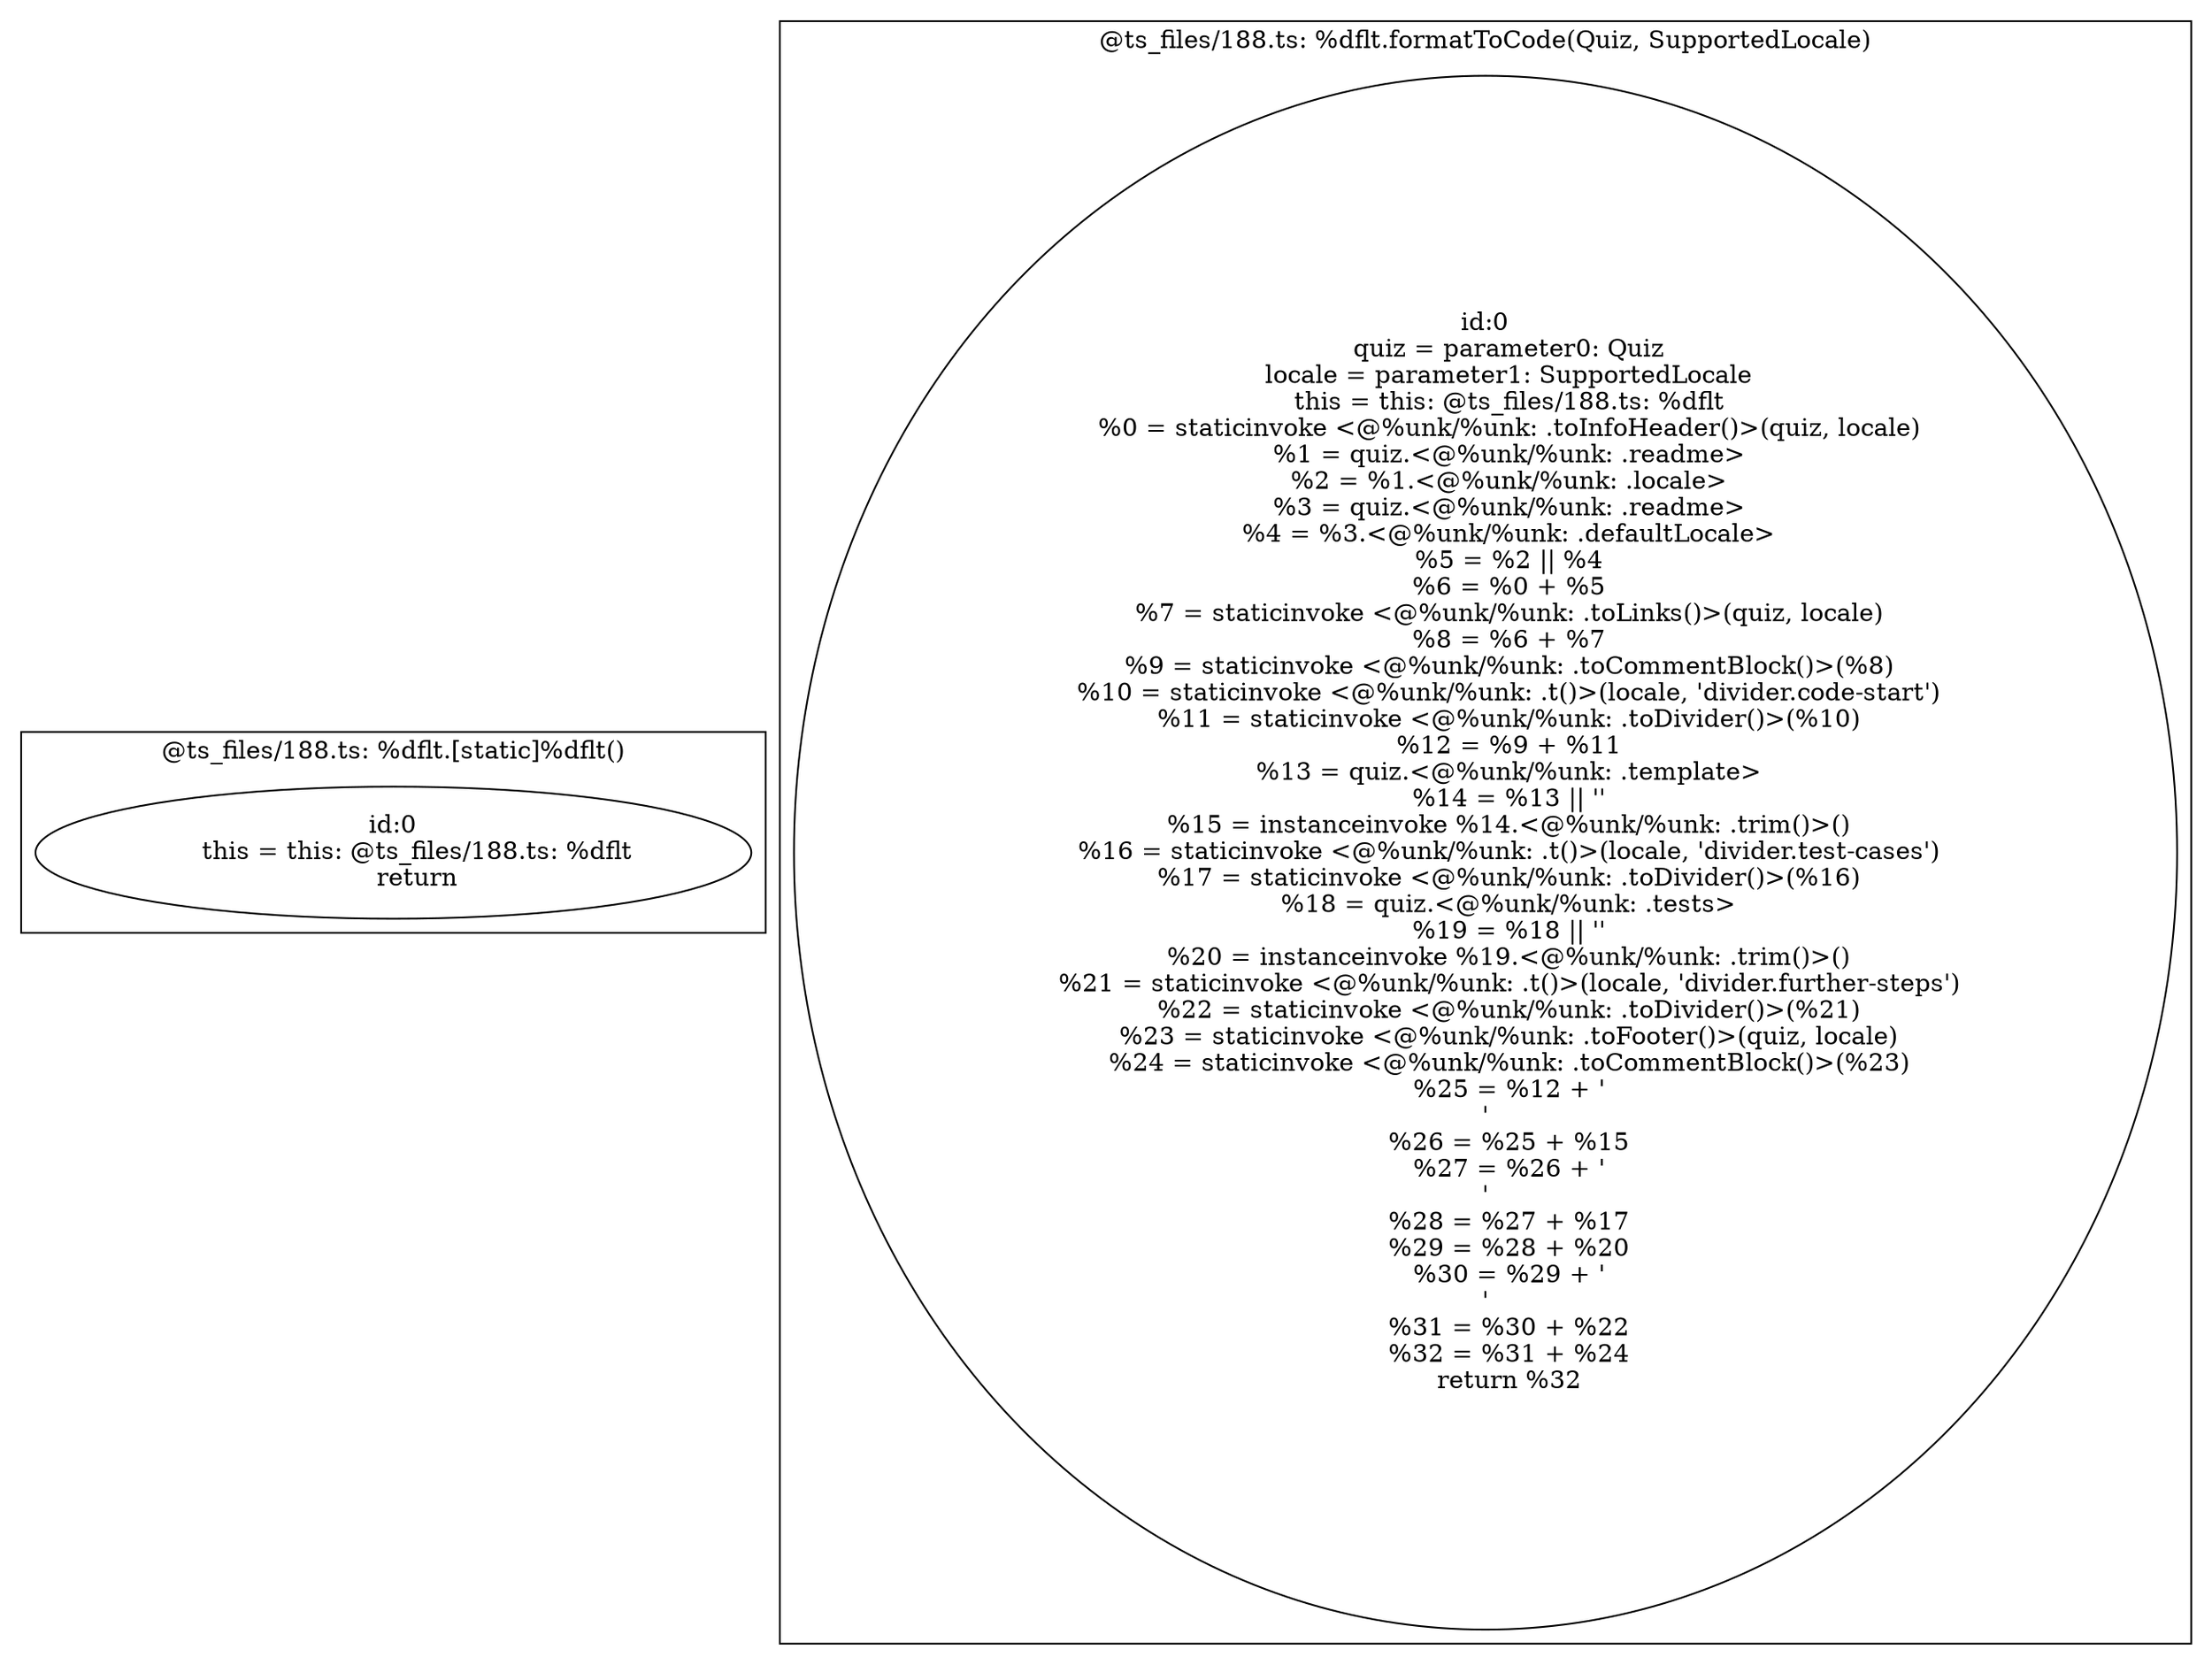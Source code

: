 digraph "188.ts" {
subgraph "cluster_@ts_files/188.ts: %dflt.[static]%dflt()" {
  label="@ts_files/188.ts: %dflt.[static]%dflt()";
  Node33810 [label="id:0
      this = this: @ts_files/188.ts: %dflt
      return"];
}
subgraph "cluster_@ts_files/188.ts: %dflt.formatToCode(Quiz, SupportedLocale)" {
  label="@ts_files/188.ts: %dflt.formatToCode(Quiz, SupportedLocale)";
  Node53680 [label="id:0
      quiz = parameter0: Quiz
      locale = parameter1: SupportedLocale
      this = this: @ts_files/188.ts: %dflt
      %0 = staticinvoke <@%unk/%unk: .toInfoHeader()>(quiz, locale)
      %1 = quiz.<@%unk/%unk: .readme>
      %2 = %1.<@%unk/%unk: .locale>
      %3 = quiz.<@%unk/%unk: .readme>
      %4 = %3.<@%unk/%unk: .defaultLocale>
      %5 = %2 || %4
      %6 = %0 + %5
      %7 = staticinvoke <@%unk/%unk: .toLinks()>(quiz, locale)
      %8 = %6 + %7
      %9 = staticinvoke <@%unk/%unk: .toCommentBlock()>(%8)
      %10 = staticinvoke <@%unk/%unk: .t()>(locale, 'divider.code-start')
      %11 = staticinvoke <@%unk/%unk: .toDivider()>(%10)
      %12 = %9 + %11
      %13 = quiz.<@%unk/%unk: .template>
      %14 = %13 || ''
      %15 = instanceinvoke %14.<@%unk/%unk: .trim()>()
      %16 = staticinvoke <@%unk/%unk: .t()>(locale, 'divider.test-cases')
      %17 = staticinvoke <@%unk/%unk: .toDivider()>(%16)
      %18 = quiz.<@%unk/%unk: .tests>
      %19 = %18 || ''
      %20 = instanceinvoke %19.<@%unk/%unk: .trim()>()
      %21 = staticinvoke <@%unk/%unk: .t()>(locale, 'divider.further-steps')
      %22 = staticinvoke <@%unk/%unk: .toDivider()>(%21)
      %23 = staticinvoke <@%unk/%unk: .toFooter()>(quiz, locale)
      %24 = staticinvoke <@%unk/%unk: .toCommentBlock()>(%23)
      %25 = %12 + '\n'
      %26 = %25 + %15
      %27 = %26 + '\n'
      %28 = %27 + %17
      %29 = %28 + %20
      %30 = %29 + '\n'
      %31 = %30 + %22
      %32 = %31 + %24
      return %32"];
}
}
